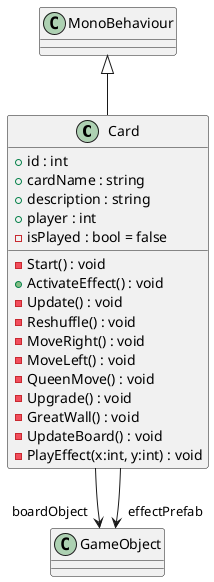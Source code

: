 @startuml
class Card {
    + id : int
    + cardName : string
    + description : string
    + player : int
    - isPlayed : bool = false
    - Start() : void
    + ActivateEffect() : void
    - Update() : void
    - Reshuffle() : void
    - MoveRight() : void
    - MoveLeft() : void
    - QueenMove() : void
    - Upgrade() : void
    - GreatWall() : void
    - UpdateBoard() : void
    - PlayEffect(x:int, y:int) : void
}
MonoBehaviour <|-- Card
Card --> "boardObject" GameObject
Card --> "effectPrefab" GameObject
@enduml
